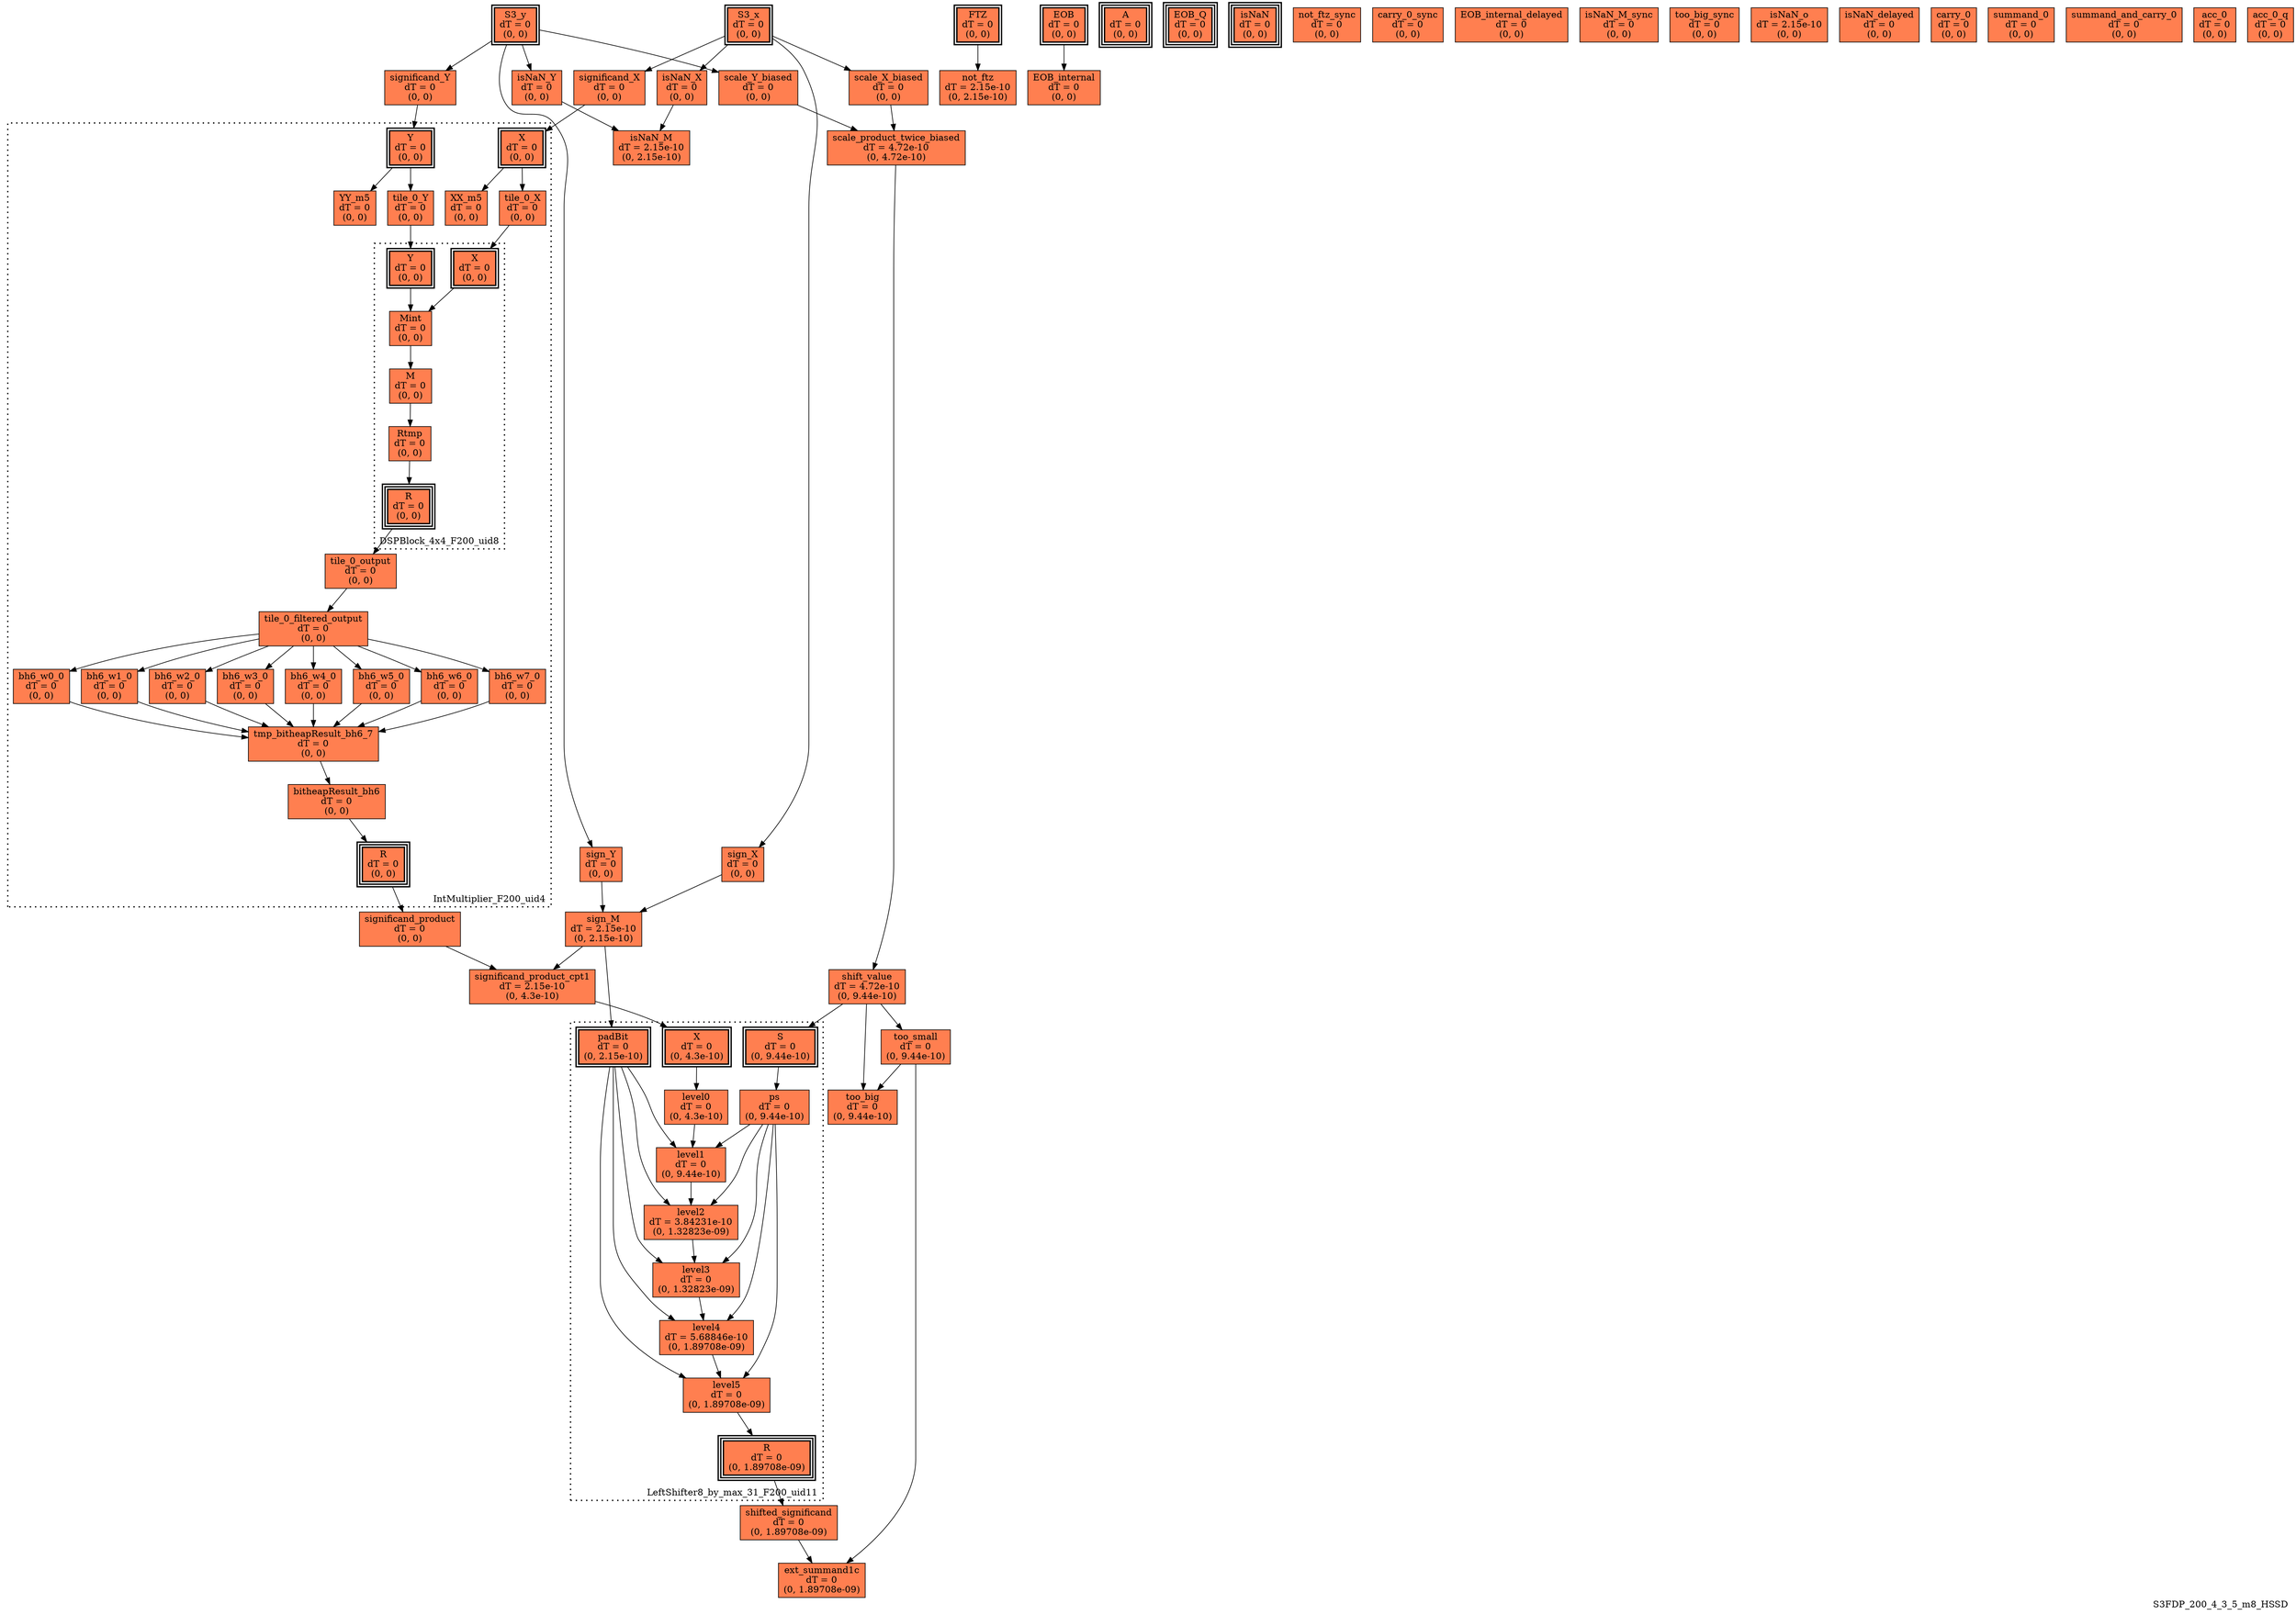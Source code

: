 digraph S3FDP_200_4_3_5_m8_HSSD
{
	//graph drawing options
	label=S3FDP_200_4_3_5_m8_HSSD;
	labelloc=bottom;
	labeljust=right;
	ratio=auto;
	nodesep=0.25;
	ranksep=0.5;

	//input/output signals of operator S3FDP_200_4_3_5_m8_HSSD
	S3_x__S3FDP_200_4_3_5_m8_HSSD [ label="S3_x\ndT = 0\n(0, 0)", shape=box, color=black, style="bold, filled", fillcolor=coral, peripheries=2 ];
	S3_y__S3FDP_200_4_3_5_m8_HSSD [ label="S3_y\ndT = 0\n(0, 0)", shape=box, color=black, style="bold, filled", fillcolor=coral, peripheries=2 ];
	FTZ__S3FDP_200_4_3_5_m8_HSSD [ label="FTZ\ndT = 0\n(0, 0)", shape=box, color=black, style="bold, filled", fillcolor=coral, peripheries=2 ];
	EOB__S3FDP_200_4_3_5_m8_HSSD [ label="EOB\ndT = 0\n(0, 0)", shape=box, color=black, style="bold, filled", fillcolor=coral, peripheries=2 ];
	A__S3FDP_200_4_3_5_m8_HSSD [ label="A\ndT = 0\n(0, 0)", shape=box, color=black, style="bold, filled", fillcolor=coral, peripheries=3 ];
	EOB_Q__S3FDP_200_4_3_5_m8_HSSD [ label="EOB_Q\ndT = 0\n(0, 0)", shape=box, color=black, style="bold, filled", fillcolor=coral, peripheries=3 ];
	isNaN__S3FDP_200_4_3_5_m8_HSSD [ label="isNaN\ndT = 0\n(0, 0)", shape=box, color=black, style="bold, filled", fillcolor=coral, peripheries=3 ];
	{rank=same S3_x__S3FDP_200_4_3_5_m8_HSSD, S3_y__S3FDP_200_4_3_5_m8_HSSD, FTZ__S3FDP_200_4_3_5_m8_HSSD, EOB__S3FDP_200_4_3_5_m8_HSSD};
	{rank=same A__S3FDP_200_4_3_5_m8_HSSD, EOB_Q__S3FDP_200_4_3_5_m8_HSSD, isNaN__S3FDP_200_4_3_5_m8_HSSD};
	//internal signals of operator S3FDP_200_4_3_5_m8_HSSD
	sign_X__S3FDP_200_4_3_5_m8_HSSD [ label="sign_X\ndT = 0\n(0, 0)", shape=box, color=black, style=filled, fillcolor=coral, peripheries=1 ];
	sign_Y__S3FDP_200_4_3_5_m8_HSSD [ label="sign_Y\ndT = 0\n(0, 0)", shape=box, color=black, style=filled, fillcolor=coral, peripheries=1 ];
	sign_M__S3FDP_200_4_3_5_m8_HSSD [ label="sign_M\ndT = 2.15e-10\n(0, 2.15e-10)", shape=box, color=black, style=filled, fillcolor=coral, peripheries=1 ];
	isNaN_X__S3FDP_200_4_3_5_m8_HSSD [ label="isNaN_X\ndT = 0\n(0, 0)", shape=box, color=black, style=filled, fillcolor=coral, peripheries=1 ];
	isNaN_Y__S3FDP_200_4_3_5_m8_HSSD [ label="isNaN_Y\ndT = 0\n(0, 0)", shape=box, color=black, style=filled, fillcolor=coral, peripheries=1 ];
	isNaN_M__S3FDP_200_4_3_5_m8_HSSD [ label="isNaN_M\ndT = 2.15e-10\n(0, 2.15e-10)", shape=box, color=black, style=filled, fillcolor=coral, peripheries=1 ];
	significand_X__S3FDP_200_4_3_5_m8_HSSD [ label="significand_X\ndT = 0\n(0, 0)", shape=box, color=black, style=filled, fillcolor=coral, peripheries=1 ];
	significand_Y__S3FDP_200_4_3_5_m8_HSSD [ label="significand_Y\ndT = 0\n(0, 0)", shape=box, color=black, style=filled, fillcolor=coral, peripheries=1 ];
	significand_product__S3FDP_200_4_3_5_m8_HSSD [ label="significand_product\ndT = 0\n(0, 0)", shape=box, color=black, style=filled, fillcolor=coral, peripheries=1 ];
	scale_X_biased__S3FDP_200_4_3_5_m8_HSSD [ label="scale_X_biased\ndT = 0\n(0, 0)", shape=box, color=black, style=filled, fillcolor=coral, peripheries=1 ];
	scale_Y_biased__S3FDP_200_4_3_5_m8_HSSD [ label="scale_Y_biased\ndT = 0\n(0, 0)", shape=box, color=black, style=filled, fillcolor=coral, peripheries=1 ];
	scale_product_twice_biased__S3FDP_200_4_3_5_m8_HSSD [ label="scale_product_twice_biased\ndT = 4.72e-10\n(0, 4.72e-10)", shape=box, color=black, style=filled, fillcolor=coral, peripheries=1 ];
	significand_product_cpt1__S3FDP_200_4_3_5_m8_HSSD [ label="significand_product_cpt1\ndT = 2.15e-10\n(0, 4.3e-10)", shape=box, color=black, style=filled, fillcolor=coral, peripheries=1 ];
	shift_value__S3FDP_200_4_3_5_m8_HSSD [ label="shift_value\ndT = 4.72e-10\n(0, 9.44e-10)", shape=box, color=black, style=filled, fillcolor=coral, peripheries=1 ];
	shifted_significand__S3FDP_200_4_3_5_m8_HSSD [ label="shifted_significand\ndT = 0\n(0, 1.89708e-09)", shape=box, color=black, style=filled, fillcolor=coral, peripheries=1 ];
	too_small__S3FDP_200_4_3_5_m8_HSSD [ label="too_small\ndT = 0\n(0, 9.44e-10)", shape=box, color=black, style=filled, fillcolor=coral, peripheries=1 ];
	too_big__S3FDP_200_4_3_5_m8_HSSD [ label="too_big\ndT = 0\n(0, 9.44e-10)", shape=box, color=black, style=filled, fillcolor=coral, peripheries=1 ];
	ext_summand1c__S3FDP_200_4_3_5_m8_HSSD [ label="ext_summand1c\ndT = 0\n(0, 1.89708e-09)", shape=box, color=black, style=filled, fillcolor=coral, peripheries=1 ];
	not_ftz__S3FDP_200_4_3_5_m8_HSSD [ label="not_ftz\ndT = 2.15e-10\n(0, 2.15e-10)", shape=box, color=black, style=filled, fillcolor=coral, peripheries=1 ];
	EOB_internal__S3FDP_200_4_3_5_m8_HSSD [ label="EOB_internal\ndT = 0\n(0, 0)", shape=box, color=black, style=filled, fillcolor=coral, peripheries=1 ];
	not_ftz_sync__S3FDP_200_4_3_5_m8_HSSD [ label="not_ftz_sync\ndT = 0\n(0, 0)", shape=box, color=black, style=filled, fillcolor=coral, peripheries=1 ];
	carry_0_sync__S3FDP_200_4_3_5_m8_HSSD [ label="carry_0_sync\ndT = 0\n(0, 0)", shape=box, color=black, style=filled, fillcolor=coral, peripheries=1 ];
	EOB_internal_delayed__S3FDP_200_4_3_5_m8_HSSD [ label="EOB_internal_delayed\ndT = 0\n(0, 0)", shape=box, color=black, style=filled, fillcolor=coral, peripheries=1 ];
	isNaN_M_sync__S3FDP_200_4_3_5_m8_HSSD [ label="isNaN_M_sync\ndT = 0\n(0, 0)", shape=box, color=black, style=filled, fillcolor=coral, peripheries=1 ];
	too_big_sync__S3FDP_200_4_3_5_m8_HSSD [ label="too_big_sync\ndT = 0\n(0, 0)", shape=box, color=black, style=filled, fillcolor=coral, peripheries=1 ];
	isNaN_o__S3FDP_200_4_3_5_m8_HSSD [ label="isNaN_o\ndT = 2.15e-10\n(0, 0)", shape=box, color=black, style=filled, fillcolor=coral, peripheries=1 ];
	isNaN_delayed__S3FDP_200_4_3_5_m8_HSSD [ label="isNaN_delayed\ndT = 0\n(0, 0)", shape=box, color=black, style=filled, fillcolor=coral, peripheries=1 ];
	carry_0__S3FDP_200_4_3_5_m8_HSSD [ label="carry_0\ndT = 0\n(0, 0)", shape=box, color=black, style=filled, fillcolor=coral, peripheries=1 ];
	summand_0__S3FDP_200_4_3_5_m8_HSSD [ label="summand_0\ndT = 0\n(0, 0)", shape=box, color=black, style=filled, fillcolor=coral, peripheries=1 ];
	summand_and_carry_0__S3FDP_200_4_3_5_m8_HSSD [ label="summand_and_carry_0\ndT = 0\n(0, 0)", shape=box, color=black, style=filled, fillcolor=coral, peripheries=1 ];
	acc_0__S3FDP_200_4_3_5_m8_HSSD [ label="acc_0\ndT = 0\n(0, 0)", shape=box, color=black, style=filled, fillcolor=coral, peripheries=1 ];
	acc_0_q__S3FDP_200_4_3_5_m8_HSSD [ label="acc_0_q\ndT = 0\n(0, 0)", shape=box, color=black, style=filled, fillcolor=coral, peripheries=1 ];

	//subcomponents of operator S3FDP_200_4_3_5_m8_HSSD

	subgraph cluster_IntMultiplier_F200_uid4
	{
		//graph drawing options
		label=IntMultiplier_F200_uid4;
		labelloc=bottom;
		labeljust=right;
		style="bold, dotted";
		ratio=auto;
		nodesep=0.25;
		ranksep=0.5;

		//input/output signals of operator IntMultiplier_F200_uid4
		X__IntMultiplier_F200_uid4 [ label="X\ndT = 0\n(0, 0)", shape=box, color=black, style="bold, filled", fillcolor=coral, peripheries=2 ];
		Y__IntMultiplier_F200_uid4 [ label="Y\ndT = 0\n(0, 0)", shape=box, color=black, style="bold, filled", fillcolor=coral, peripheries=2 ];
		R__IntMultiplier_F200_uid4 [ label="R\ndT = 0\n(0, 0)", shape=box, color=black, style="bold, filled", fillcolor=coral, peripheries=3 ];
		{rank=same X__IntMultiplier_F200_uid4, Y__IntMultiplier_F200_uid4};
		{rank=same R__IntMultiplier_F200_uid4};
		//internal signals of operator IntMultiplier_F200_uid4
		XX_m5__IntMultiplier_F200_uid4 [ label="XX_m5\ndT = 0\n(0, 0)", shape=box, color=black, style=filled, fillcolor=coral, peripheries=1 ];
		YY_m5__IntMultiplier_F200_uid4 [ label="YY_m5\ndT = 0\n(0, 0)", shape=box, color=black, style=filled, fillcolor=coral, peripheries=1 ];
		tile_0_X__IntMultiplier_F200_uid4 [ label="tile_0_X\ndT = 0\n(0, 0)", shape=box, color=black, style=filled, fillcolor=coral, peripheries=1 ];
		tile_0_Y__IntMultiplier_F200_uid4 [ label="tile_0_Y\ndT = 0\n(0, 0)", shape=box, color=black, style=filled, fillcolor=coral, peripheries=1 ];
		tile_0_output__IntMultiplier_F200_uid4 [ label="tile_0_output\ndT = 0\n(0, 0)", shape=box, color=black, style=filled, fillcolor=coral, peripheries=1 ];
		tile_0_filtered_output__IntMultiplier_F200_uid4 [ label="tile_0_filtered_output\ndT = 0\n(0, 0)", shape=box, color=black, style=filled, fillcolor=coral, peripheries=1 ];
		bh6_w0_0__IntMultiplier_F200_uid4 [ label="bh6_w0_0\ndT = 0\n(0, 0)", shape=box, color=black, style=filled, fillcolor=coral, peripheries=1 ];
		bh6_w1_0__IntMultiplier_F200_uid4 [ label="bh6_w1_0\ndT = 0\n(0, 0)", shape=box, color=black, style=filled, fillcolor=coral, peripheries=1 ];
		bh6_w2_0__IntMultiplier_F200_uid4 [ label="bh6_w2_0\ndT = 0\n(0, 0)", shape=box, color=black, style=filled, fillcolor=coral, peripheries=1 ];
		bh6_w3_0__IntMultiplier_F200_uid4 [ label="bh6_w3_0\ndT = 0\n(0, 0)", shape=box, color=black, style=filled, fillcolor=coral, peripheries=1 ];
		bh6_w4_0__IntMultiplier_F200_uid4 [ label="bh6_w4_0\ndT = 0\n(0, 0)", shape=box, color=black, style=filled, fillcolor=coral, peripheries=1 ];
		bh6_w5_0__IntMultiplier_F200_uid4 [ label="bh6_w5_0\ndT = 0\n(0, 0)", shape=box, color=black, style=filled, fillcolor=coral, peripheries=1 ];
		bh6_w6_0__IntMultiplier_F200_uid4 [ label="bh6_w6_0\ndT = 0\n(0, 0)", shape=box, color=black, style=filled, fillcolor=coral, peripheries=1 ];
		bh6_w7_0__IntMultiplier_F200_uid4 [ label="bh6_w7_0\ndT = 0\n(0, 0)", shape=box, color=black, style=filled, fillcolor=coral, peripheries=1 ];
		tmp_bitheapResult_bh6_7__IntMultiplier_F200_uid4 [ label="tmp_bitheapResult_bh6_7\ndT = 0\n(0, 0)", shape=box, color=black, style=filled, fillcolor=coral, peripheries=1 ];
		bitheapResult_bh6__IntMultiplier_F200_uid4 [ label="bitheapResult_bh6\ndT = 0\n(0, 0)", shape=box, color=black, style=filled, fillcolor=coral, peripheries=1 ];

		//subcomponents of operator IntMultiplier_F200_uid4

		subgraph cluster_DSPBlock_4x4_F200_uid8
		{
			//graph drawing options
			label=DSPBlock_4x4_F200_uid8;
			labelloc=bottom;
			labeljust=right;
			style="bold, dotted";
			ratio=auto;
			nodesep=0.25;
			ranksep=0.5;

			//input/output signals of operator DSPBlock_4x4_F200_uid8
			X__DSPBlock_4x4_F200_uid8 [ label="X\ndT = 0\n(0, 0)", shape=box, color=black, style="bold, filled", fillcolor=coral, peripheries=2 ];
			Y__DSPBlock_4x4_F200_uid8 [ label="Y\ndT = 0\n(0, 0)", shape=box, color=black, style="bold, filled", fillcolor=coral, peripheries=2 ];
			R__DSPBlock_4x4_F200_uid8 [ label="R\ndT = 0\n(0, 0)", shape=box, color=black, style="bold, filled", fillcolor=coral, peripheries=3 ];
			{rank=same X__DSPBlock_4x4_F200_uid8, Y__DSPBlock_4x4_F200_uid8};
			{rank=same R__DSPBlock_4x4_F200_uid8};
			//internal signals of operator DSPBlock_4x4_F200_uid8
			Mint__DSPBlock_4x4_F200_uid8 [ label="Mint\ndT = 0\n(0, 0)", shape=box, color=black, style=filled, fillcolor=coral, peripheries=1 ];
			M__DSPBlock_4x4_F200_uid8 [ label="M\ndT = 0\n(0, 0)", shape=box, color=black, style=filled, fillcolor=coral, peripheries=1 ];
			Rtmp__DSPBlock_4x4_F200_uid8 [ label="Rtmp\ndT = 0\n(0, 0)", shape=box, color=black, style=filled, fillcolor=coral, peripheries=1 ];

			//subcomponents of operator DSPBlock_4x4_F200_uid8

			//input and internal signal connections of operator DSPBlock_4x4_F200_uid8
			X__DSPBlock_4x4_F200_uid8 -> Mint__DSPBlock_4x4_F200_uid8 [ arrowhead=normal, arrowsize=1.0, arrowtail=normal, color=black, dir=forward  ];
			Y__DSPBlock_4x4_F200_uid8 -> Mint__DSPBlock_4x4_F200_uid8 [ arrowhead=normal, arrowsize=1.0, arrowtail=normal, color=black, dir=forward  ];
			Mint__DSPBlock_4x4_F200_uid8 -> M__DSPBlock_4x4_F200_uid8 [ arrowhead=normal, arrowsize=1.0, arrowtail=normal, color=black, dir=forward  ];
			M__DSPBlock_4x4_F200_uid8 -> Rtmp__DSPBlock_4x4_F200_uid8 [ arrowhead=normal, arrowsize=1.0, arrowtail=normal, color=black, dir=forward  ];
			Rtmp__DSPBlock_4x4_F200_uid8 -> R__DSPBlock_4x4_F200_uid8 [ arrowhead=normal, arrowsize=1.0, arrowtail=normal, color=black, dir=forward  ];
		}

			//output signal connections of operator DSPBlock_4x4_F200_uid8
			R__DSPBlock_4x4_F200_uid8 -> tile_0_output__IntMultiplier_F200_uid4 [ arrowhead=normal, arrowsize=1.0, arrowtail=normal, color=black, dir=forward  ];

		//input and internal signal connections of operator IntMultiplier_F200_uid4
		X__IntMultiplier_F200_uid4 -> XX_m5__IntMultiplier_F200_uid4 [ arrowhead=normal, arrowsize=1.0, arrowtail=normal, color=black, dir=forward  ];
		X__IntMultiplier_F200_uid4 -> tile_0_X__IntMultiplier_F200_uid4 [ arrowhead=normal, arrowsize=1.0, arrowtail=normal, color=black, dir=forward  ];
		Y__IntMultiplier_F200_uid4 -> YY_m5__IntMultiplier_F200_uid4 [ arrowhead=normal, arrowsize=1.0, arrowtail=normal, color=black, dir=forward  ];
		Y__IntMultiplier_F200_uid4 -> tile_0_Y__IntMultiplier_F200_uid4 [ arrowhead=normal, arrowsize=1.0, arrowtail=normal, color=black, dir=forward  ];
		tile_0_X__IntMultiplier_F200_uid4 -> X__DSPBlock_4x4_F200_uid8 [ arrowhead=normal, arrowsize=1.0, arrowtail=normal, color=black, dir=forward  ];
		tile_0_Y__IntMultiplier_F200_uid4 -> Y__DSPBlock_4x4_F200_uid8 [ arrowhead=normal, arrowsize=1.0, arrowtail=normal, color=black, dir=forward  ];
		tile_0_output__IntMultiplier_F200_uid4 -> tile_0_filtered_output__IntMultiplier_F200_uid4 [ arrowhead=normal, arrowsize=1.0, arrowtail=normal, color=black, dir=forward  ];
		tile_0_filtered_output__IntMultiplier_F200_uid4 -> bh6_w0_0__IntMultiplier_F200_uid4 [ arrowhead=normal, arrowsize=1.0, arrowtail=normal, color=black, dir=forward  ];
		tile_0_filtered_output__IntMultiplier_F200_uid4 -> bh6_w1_0__IntMultiplier_F200_uid4 [ arrowhead=normal, arrowsize=1.0, arrowtail=normal, color=black, dir=forward  ];
		tile_0_filtered_output__IntMultiplier_F200_uid4 -> bh6_w2_0__IntMultiplier_F200_uid4 [ arrowhead=normal, arrowsize=1.0, arrowtail=normal, color=black, dir=forward  ];
		tile_0_filtered_output__IntMultiplier_F200_uid4 -> bh6_w3_0__IntMultiplier_F200_uid4 [ arrowhead=normal, arrowsize=1.0, arrowtail=normal, color=black, dir=forward  ];
		tile_0_filtered_output__IntMultiplier_F200_uid4 -> bh6_w4_0__IntMultiplier_F200_uid4 [ arrowhead=normal, arrowsize=1.0, arrowtail=normal, color=black, dir=forward  ];
		tile_0_filtered_output__IntMultiplier_F200_uid4 -> bh6_w5_0__IntMultiplier_F200_uid4 [ arrowhead=normal, arrowsize=1.0, arrowtail=normal, color=black, dir=forward  ];
		tile_0_filtered_output__IntMultiplier_F200_uid4 -> bh6_w6_0__IntMultiplier_F200_uid4 [ arrowhead=normal, arrowsize=1.0, arrowtail=normal, color=black, dir=forward  ];
		tile_0_filtered_output__IntMultiplier_F200_uid4 -> bh6_w7_0__IntMultiplier_F200_uid4 [ arrowhead=normal, arrowsize=1.0, arrowtail=normal, color=black, dir=forward  ];
		bh6_w0_0__IntMultiplier_F200_uid4 -> tmp_bitheapResult_bh6_7__IntMultiplier_F200_uid4 [ arrowhead=normal, arrowsize=1.0, arrowtail=normal, color=black, dir=forward  ];
		bh6_w1_0__IntMultiplier_F200_uid4 -> tmp_bitheapResult_bh6_7__IntMultiplier_F200_uid4 [ arrowhead=normal, arrowsize=1.0, arrowtail=normal, color=black, dir=forward  ];
		bh6_w2_0__IntMultiplier_F200_uid4 -> tmp_bitheapResult_bh6_7__IntMultiplier_F200_uid4 [ arrowhead=normal, arrowsize=1.0, arrowtail=normal, color=black, dir=forward  ];
		bh6_w3_0__IntMultiplier_F200_uid4 -> tmp_bitheapResult_bh6_7__IntMultiplier_F200_uid4 [ arrowhead=normal, arrowsize=1.0, arrowtail=normal, color=black, dir=forward  ];
		bh6_w4_0__IntMultiplier_F200_uid4 -> tmp_bitheapResult_bh6_7__IntMultiplier_F200_uid4 [ arrowhead=normal, arrowsize=1.0, arrowtail=normal, color=black, dir=forward  ];
		bh6_w5_0__IntMultiplier_F200_uid4 -> tmp_bitheapResult_bh6_7__IntMultiplier_F200_uid4 [ arrowhead=normal, arrowsize=1.0, arrowtail=normal, color=black, dir=forward  ];
		bh6_w6_0__IntMultiplier_F200_uid4 -> tmp_bitheapResult_bh6_7__IntMultiplier_F200_uid4 [ arrowhead=normal, arrowsize=1.0, arrowtail=normal, color=black, dir=forward  ];
		bh6_w7_0__IntMultiplier_F200_uid4 -> tmp_bitheapResult_bh6_7__IntMultiplier_F200_uid4 [ arrowhead=normal, arrowsize=1.0, arrowtail=normal, color=black, dir=forward  ];
		tmp_bitheapResult_bh6_7__IntMultiplier_F200_uid4 -> bitheapResult_bh6__IntMultiplier_F200_uid4 [ arrowhead=normal, arrowsize=1.0, arrowtail=normal, color=black, dir=forward  ];
		bitheapResult_bh6__IntMultiplier_F200_uid4 -> R__IntMultiplier_F200_uid4 [ arrowhead=normal, arrowsize=1.0, arrowtail=normal, color=black, dir=forward  ];
	}

		//output signal connections of operator IntMultiplier_F200_uid4
		R__IntMultiplier_F200_uid4 -> significand_product__S3FDP_200_4_3_5_m8_HSSD [ arrowhead=normal, arrowsize=1.0, arrowtail=normal, color=black, dir=forward  ];

	subgraph cluster_LeftShifter8_by_max_31_F200_uid11
	{
		//graph drawing options
		label=LeftShifter8_by_max_31_F200_uid11;
		labelloc=bottom;
		labeljust=right;
		style="bold, dotted";
		ratio=auto;
		nodesep=0.25;
		ranksep=0.5;

		//input/output signals of operator LeftShifter8_by_max_31_F200_uid11
		X__LeftShifter8_by_max_31_F200_uid11 [ label="X\ndT = 0\n(0, 4.3e-10)", shape=box, color=black, style="bold, filled", fillcolor=coral, peripheries=2 ];
		S__LeftShifter8_by_max_31_F200_uid11 [ label="S\ndT = 0\n(0, 9.44e-10)", shape=box, color=black, style="bold, filled", fillcolor=coral, peripheries=2 ];
		padBit__LeftShifter8_by_max_31_F200_uid11 [ label="padBit\ndT = 0\n(0, 2.15e-10)", shape=box, color=black, style="bold, filled", fillcolor=coral, peripheries=2 ];
		R__LeftShifter8_by_max_31_F200_uid11 [ label="R\ndT = 0\n(0, 1.89708e-09)", shape=box, color=black, style="bold, filled", fillcolor=coral, peripheries=3 ];
		{rank=same X__LeftShifter8_by_max_31_F200_uid11, S__LeftShifter8_by_max_31_F200_uid11, padBit__LeftShifter8_by_max_31_F200_uid11};
		{rank=same R__LeftShifter8_by_max_31_F200_uid11};
		//internal signals of operator LeftShifter8_by_max_31_F200_uid11
		ps__LeftShifter8_by_max_31_F200_uid11 [ label="ps\ndT = 0\n(0, 9.44e-10)", shape=box, color=black, style=filled, fillcolor=coral, peripheries=1 ];
		level0__LeftShifter8_by_max_31_F200_uid11 [ label="level0\ndT = 0\n(0, 4.3e-10)", shape=box, color=black, style=filled, fillcolor=coral, peripheries=1 ];
		level1__LeftShifter8_by_max_31_F200_uid11 [ label="level1\ndT = 0\n(0, 9.44e-10)", shape=box, color=black, style=filled, fillcolor=coral, peripheries=1 ];
		level2__LeftShifter8_by_max_31_F200_uid11 [ label="level2\ndT = 3.84231e-10\n(0, 1.32823e-09)", shape=box, color=black, style=filled, fillcolor=coral, peripheries=1 ];
		level3__LeftShifter8_by_max_31_F200_uid11 [ label="level3\ndT = 0\n(0, 1.32823e-09)", shape=box, color=black, style=filled, fillcolor=coral, peripheries=1 ];
		level4__LeftShifter8_by_max_31_F200_uid11 [ label="level4\ndT = 5.68846e-10\n(0, 1.89708e-09)", shape=box, color=black, style=filled, fillcolor=coral, peripheries=1 ];
		level5__LeftShifter8_by_max_31_F200_uid11 [ label="level5\ndT = 0\n(0, 1.89708e-09)", shape=box, color=black, style=filled, fillcolor=coral, peripheries=1 ];

		//subcomponents of operator LeftShifter8_by_max_31_F200_uid11

		//input and internal signal connections of operator LeftShifter8_by_max_31_F200_uid11
		X__LeftShifter8_by_max_31_F200_uid11 -> level0__LeftShifter8_by_max_31_F200_uid11 [ arrowhead=normal, arrowsize=1.0, arrowtail=normal, color=black, dir=forward  ];
		S__LeftShifter8_by_max_31_F200_uid11 -> ps__LeftShifter8_by_max_31_F200_uid11 [ arrowhead=normal, arrowsize=1.0, arrowtail=normal, color=black, dir=forward  ];
		padBit__LeftShifter8_by_max_31_F200_uid11 -> level1__LeftShifter8_by_max_31_F200_uid11 [ arrowhead=normal, arrowsize=1.0, arrowtail=normal, color=black, dir=forward  ];
		padBit__LeftShifter8_by_max_31_F200_uid11 -> level2__LeftShifter8_by_max_31_F200_uid11 [ arrowhead=normal, arrowsize=1.0, arrowtail=normal, color=black, dir=forward  ];
		padBit__LeftShifter8_by_max_31_F200_uid11 -> level3__LeftShifter8_by_max_31_F200_uid11 [ arrowhead=normal, arrowsize=1.0, arrowtail=normal, color=black, dir=forward  ];
		padBit__LeftShifter8_by_max_31_F200_uid11 -> level4__LeftShifter8_by_max_31_F200_uid11 [ arrowhead=normal, arrowsize=1.0, arrowtail=normal, color=black, dir=forward  ];
		padBit__LeftShifter8_by_max_31_F200_uid11 -> level5__LeftShifter8_by_max_31_F200_uid11 [ arrowhead=normal, arrowsize=1.0, arrowtail=normal, color=black, dir=forward  ];
		ps__LeftShifter8_by_max_31_F200_uid11 -> level1__LeftShifter8_by_max_31_F200_uid11 [ arrowhead=normal, arrowsize=1.0, arrowtail=normal, color=black, dir=forward  ];
		ps__LeftShifter8_by_max_31_F200_uid11 -> level2__LeftShifter8_by_max_31_F200_uid11 [ arrowhead=normal, arrowsize=1.0, arrowtail=normal, color=black, dir=forward  ];
		ps__LeftShifter8_by_max_31_F200_uid11 -> level3__LeftShifter8_by_max_31_F200_uid11 [ arrowhead=normal, arrowsize=1.0, arrowtail=normal, color=black, dir=forward  ];
		ps__LeftShifter8_by_max_31_F200_uid11 -> level4__LeftShifter8_by_max_31_F200_uid11 [ arrowhead=normal, arrowsize=1.0, arrowtail=normal, color=black, dir=forward  ];
		ps__LeftShifter8_by_max_31_F200_uid11 -> level5__LeftShifter8_by_max_31_F200_uid11 [ arrowhead=normal, arrowsize=1.0, arrowtail=normal, color=black, dir=forward  ];
		level0__LeftShifter8_by_max_31_F200_uid11 -> level1__LeftShifter8_by_max_31_F200_uid11 [ arrowhead=normal, arrowsize=1.0, arrowtail=normal, color=black, dir=forward  ];
		level1__LeftShifter8_by_max_31_F200_uid11 -> level2__LeftShifter8_by_max_31_F200_uid11 [ arrowhead=normal, arrowsize=1.0, arrowtail=normal, color=black, dir=forward  ];
		level2__LeftShifter8_by_max_31_F200_uid11 -> level3__LeftShifter8_by_max_31_F200_uid11 [ arrowhead=normal, arrowsize=1.0, arrowtail=normal, color=black, dir=forward  ];
		level3__LeftShifter8_by_max_31_F200_uid11 -> level4__LeftShifter8_by_max_31_F200_uid11 [ arrowhead=normal, arrowsize=1.0, arrowtail=normal, color=black, dir=forward  ];
		level4__LeftShifter8_by_max_31_F200_uid11 -> level5__LeftShifter8_by_max_31_F200_uid11 [ arrowhead=normal, arrowsize=1.0, arrowtail=normal, color=black, dir=forward  ];
		level5__LeftShifter8_by_max_31_F200_uid11 -> R__LeftShifter8_by_max_31_F200_uid11 [ arrowhead=normal, arrowsize=1.0, arrowtail=normal, color=black, dir=forward  ];
	}

		//output signal connections of operator LeftShifter8_by_max_31_F200_uid11
		R__LeftShifter8_by_max_31_F200_uid11 -> shifted_significand__S3FDP_200_4_3_5_m8_HSSD [ arrowhead=normal, arrowsize=1.0, arrowtail=normal, color=black, dir=forward  ];

	//input and internal signal connections of operator S3FDP_200_4_3_5_m8_HSSD
	S3_x__S3FDP_200_4_3_5_m8_HSSD -> sign_X__S3FDP_200_4_3_5_m8_HSSD [ arrowhead=normal, arrowsize=1.0, arrowtail=normal, color=black, dir=forward  ];
	S3_x__S3FDP_200_4_3_5_m8_HSSD -> isNaN_X__S3FDP_200_4_3_5_m8_HSSD [ arrowhead=normal, arrowsize=1.0, arrowtail=normal, color=black, dir=forward  ];
	S3_x__S3FDP_200_4_3_5_m8_HSSD -> significand_X__S3FDP_200_4_3_5_m8_HSSD [ arrowhead=normal, arrowsize=1.0, arrowtail=normal, color=black, dir=forward  ];
	S3_x__S3FDP_200_4_3_5_m8_HSSD -> scale_X_biased__S3FDP_200_4_3_5_m8_HSSD [ arrowhead=normal, arrowsize=1.0, arrowtail=normal, color=black, dir=forward  ];
	S3_y__S3FDP_200_4_3_5_m8_HSSD -> sign_Y__S3FDP_200_4_3_5_m8_HSSD [ arrowhead=normal, arrowsize=1.0, arrowtail=normal, color=black, dir=forward  ];
	S3_y__S3FDP_200_4_3_5_m8_HSSD -> isNaN_Y__S3FDP_200_4_3_5_m8_HSSD [ arrowhead=normal, arrowsize=1.0, arrowtail=normal, color=black, dir=forward  ];
	S3_y__S3FDP_200_4_3_5_m8_HSSD -> significand_Y__S3FDP_200_4_3_5_m8_HSSD [ arrowhead=normal, arrowsize=1.0, arrowtail=normal, color=black, dir=forward  ];
	S3_y__S3FDP_200_4_3_5_m8_HSSD -> scale_Y_biased__S3FDP_200_4_3_5_m8_HSSD [ arrowhead=normal, arrowsize=1.0, arrowtail=normal, color=black, dir=forward  ];
	FTZ__S3FDP_200_4_3_5_m8_HSSD -> not_ftz__S3FDP_200_4_3_5_m8_HSSD [ arrowhead=normal, arrowsize=1.0, arrowtail=normal, color=black, dir=forward  ];
	EOB__S3FDP_200_4_3_5_m8_HSSD -> EOB_internal__S3FDP_200_4_3_5_m8_HSSD [ arrowhead=normal, arrowsize=1.0, arrowtail=normal, color=black, dir=forward  ];
	sign_X__S3FDP_200_4_3_5_m8_HSSD -> sign_M__S3FDP_200_4_3_5_m8_HSSD [ arrowhead=normal, arrowsize=1.0, arrowtail=normal, color=black, dir=forward  ];
	sign_Y__S3FDP_200_4_3_5_m8_HSSD -> sign_M__S3FDP_200_4_3_5_m8_HSSD [ arrowhead=normal, arrowsize=1.0, arrowtail=normal, color=black, dir=forward  ];
	sign_M__S3FDP_200_4_3_5_m8_HSSD -> significand_product_cpt1__S3FDP_200_4_3_5_m8_HSSD [ arrowhead=normal, arrowsize=1.0, arrowtail=normal, color=black, dir=forward  ];
	sign_M__S3FDP_200_4_3_5_m8_HSSD -> padBit__LeftShifter8_by_max_31_F200_uid11 [ arrowhead=normal, arrowsize=1.0, arrowtail=normal, color=black, dir=forward  ];
	isNaN_X__S3FDP_200_4_3_5_m8_HSSD -> isNaN_M__S3FDP_200_4_3_5_m8_HSSD [ arrowhead=normal, arrowsize=1.0, arrowtail=normal, color=black, dir=forward  ];
	isNaN_Y__S3FDP_200_4_3_5_m8_HSSD -> isNaN_M__S3FDP_200_4_3_5_m8_HSSD [ arrowhead=normal, arrowsize=1.0, arrowtail=normal, color=black, dir=forward  ];
	significand_X__S3FDP_200_4_3_5_m8_HSSD -> X__IntMultiplier_F200_uid4 [ arrowhead=normal, arrowsize=1.0, arrowtail=normal, color=black, dir=forward  ];
	significand_Y__S3FDP_200_4_3_5_m8_HSSD -> Y__IntMultiplier_F200_uid4 [ arrowhead=normal, arrowsize=1.0, arrowtail=normal, color=black, dir=forward  ];
	significand_product__S3FDP_200_4_3_5_m8_HSSD -> significand_product_cpt1__S3FDP_200_4_3_5_m8_HSSD [ arrowhead=normal, arrowsize=1.0, arrowtail=normal, color=black, dir=forward  ];
	scale_X_biased__S3FDP_200_4_3_5_m8_HSSD -> scale_product_twice_biased__S3FDP_200_4_3_5_m8_HSSD [ arrowhead=normal, arrowsize=1.0, arrowtail=normal, color=black, dir=forward  ];
	scale_Y_biased__S3FDP_200_4_3_5_m8_HSSD -> scale_product_twice_biased__S3FDP_200_4_3_5_m8_HSSD [ arrowhead=normal, arrowsize=1.0, arrowtail=normal, color=black, dir=forward  ];
	scale_product_twice_biased__S3FDP_200_4_3_5_m8_HSSD -> shift_value__S3FDP_200_4_3_5_m8_HSSD [ arrowhead=normal, arrowsize=1.0, arrowtail=normal, color=black, dir=forward  ];
	significand_product_cpt1__S3FDP_200_4_3_5_m8_HSSD -> X__LeftShifter8_by_max_31_F200_uid11 [ arrowhead=normal, arrowsize=1.0, arrowtail=normal, color=black, dir=forward  ];
	shift_value__S3FDP_200_4_3_5_m8_HSSD -> S__LeftShifter8_by_max_31_F200_uid11 [ arrowhead=normal, arrowsize=1.0, arrowtail=normal, color=black, dir=forward  ];
	shift_value__S3FDP_200_4_3_5_m8_HSSD -> too_small__S3FDP_200_4_3_5_m8_HSSD [ arrowhead=normal, arrowsize=1.0, arrowtail=normal, color=black, dir=forward  ];
	shift_value__S3FDP_200_4_3_5_m8_HSSD -> too_big__S3FDP_200_4_3_5_m8_HSSD [ arrowhead=normal, arrowsize=1.0, arrowtail=normal, color=black, dir=forward  ];
	shifted_significand__S3FDP_200_4_3_5_m8_HSSD -> ext_summand1c__S3FDP_200_4_3_5_m8_HSSD [ arrowhead=normal, arrowsize=1.0, arrowtail=normal, color=black, dir=forward  ];
	too_small__S3FDP_200_4_3_5_m8_HSSD -> too_big__S3FDP_200_4_3_5_m8_HSSD [ arrowhead=normal, arrowsize=1.0, arrowtail=normal, color=black, dir=forward  ];
	too_small__S3FDP_200_4_3_5_m8_HSSD -> ext_summand1c__S3FDP_200_4_3_5_m8_HSSD [ arrowhead=normal, arrowsize=1.0, arrowtail=normal, color=black, dir=forward  ];
}

